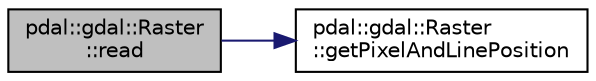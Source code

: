 digraph "pdal::gdal::Raster::read"
{
  edge [fontname="Helvetica",fontsize="10",labelfontname="Helvetica",labelfontsize="10"];
  node [fontname="Helvetica",fontsize="10",shape=record];
  rankdir="LR";
  Node1 [label="pdal::gdal::Raster\l::read",height=0.2,width=0.4,color="black", fillcolor="grey75", style="filled", fontcolor="black"];
  Node1 -> Node2 [color="midnightblue",fontsize="10",style="solid",fontname="Helvetica"];
  Node2 [label="pdal::gdal::Raster\l::getPixelAndLinePosition",height=0.2,width=0.4,color="black", fillcolor="white", style="filled",URL="$classpdal_1_1gdal_1_1Raster.html#abcdcd3e7d5df48c4e30b7003709b1d53"];
}
